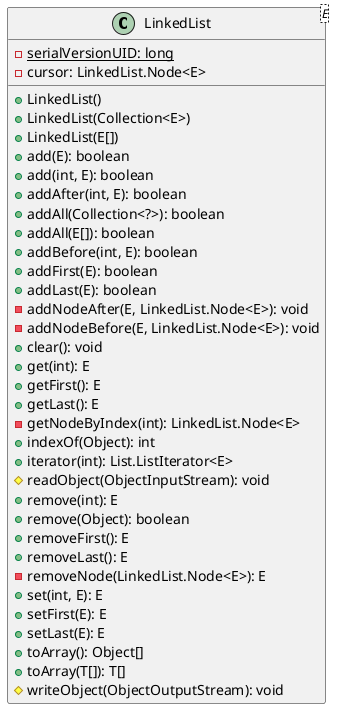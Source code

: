 @startuml

    class LinkedList<E> {
        {static} -serialVersionUID: long
        -cursor: LinkedList.Node<E>
        +LinkedList()
        +LinkedList(Collection<E>)
        +LinkedList(E[])
        +add(E): boolean
        +add(int, E): boolean
        +addAfter(int, E): boolean
        +addAll(Collection<?>): boolean
        +addAll(E[]): boolean
        +addBefore(int, E): boolean
        +addFirst(E): boolean
        +addLast(E): boolean
        -addNodeAfter(E, LinkedList.Node<E>): void
        -addNodeBefore(E, LinkedList.Node<E>): void
        +clear(): void
        +get(int): E
        +getFirst(): E
        +getLast(): E
        -getNodeByIndex(int): LinkedList.Node<E>
        +indexOf(Object): int
        +iterator(int): List.ListIterator<E>
        #readObject(ObjectInputStream): void
        +remove(int): E
        +remove(Object): boolean
        +removeFirst(): E
        +removeLast(): E
        -removeNode(LinkedList.Node<E>): E
        +set(int, E): E
        +setFirst(E): E
        +setLast(E): E
        +toArray(): Object[]
        +toArray(T[]): T[]
        #writeObject(ObjectOutputStream): void
    }

@enduml

